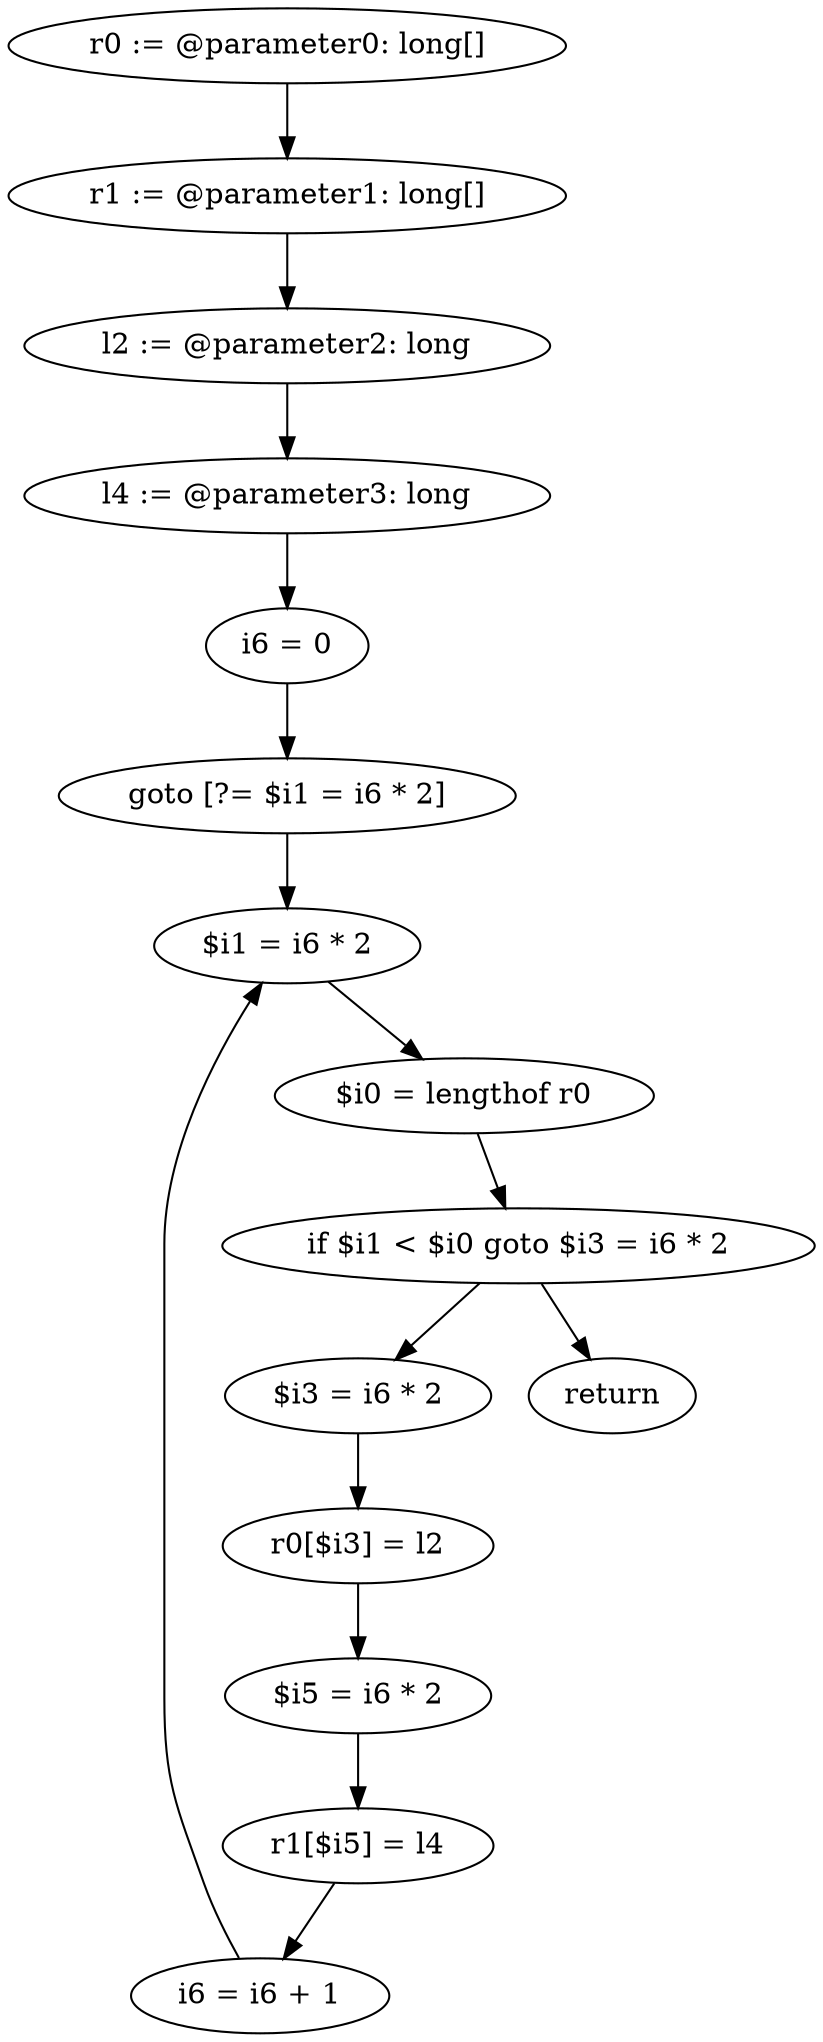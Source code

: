 digraph "unitGraph" {
    "r0 := @parameter0: long[]"
    "r1 := @parameter1: long[]"
    "l2 := @parameter2: long"
    "l4 := @parameter3: long"
    "i6 = 0"
    "goto [?= $i1 = i6 * 2]"
    "$i3 = i6 * 2"
    "r0[$i3] = l2"
    "$i5 = i6 * 2"
    "r1[$i5] = l4"
    "i6 = i6 + 1"
    "$i1 = i6 * 2"
    "$i0 = lengthof r0"
    "if $i1 < $i0 goto $i3 = i6 * 2"
    "return"
    "r0 := @parameter0: long[]"->"r1 := @parameter1: long[]";
    "r1 := @parameter1: long[]"->"l2 := @parameter2: long";
    "l2 := @parameter2: long"->"l4 := @parameter3: long";
    "l4 := @parameter3: long"->"i6 = 0";
    "i6 = 0"->"goto [?= $i1 = i6 * 2]";
    "goto [?= $i1 = i6 * 2]"->"$i1 = i6 * 2";
    "$i3 = i6 * 2"->"r0[$i3] = l2";
    "r0[$i3] = l2"->"$i5 = i6 * 2";
    "$i5 = i6 * 2"->"r1[$i5] = l4";
    "r1[$i5] = l4"->"i6 = i6 + 1";
    "i6 = i6 + 1"->"$i1 = i6 * 2";
    "$i1 = i6 * 2"->"$i0 = lengthof r0";
    "$i0 = lengthof r0"->"if $i1 < $i0 goto $i3 = i6 * 2";
    "if $i1 < $i0 goto $i3 = i6 * 2"->"return";
    "if $i1 < $i0 goto $i3 = i6 * 2"->"$i3 = i6 * 2";
}
